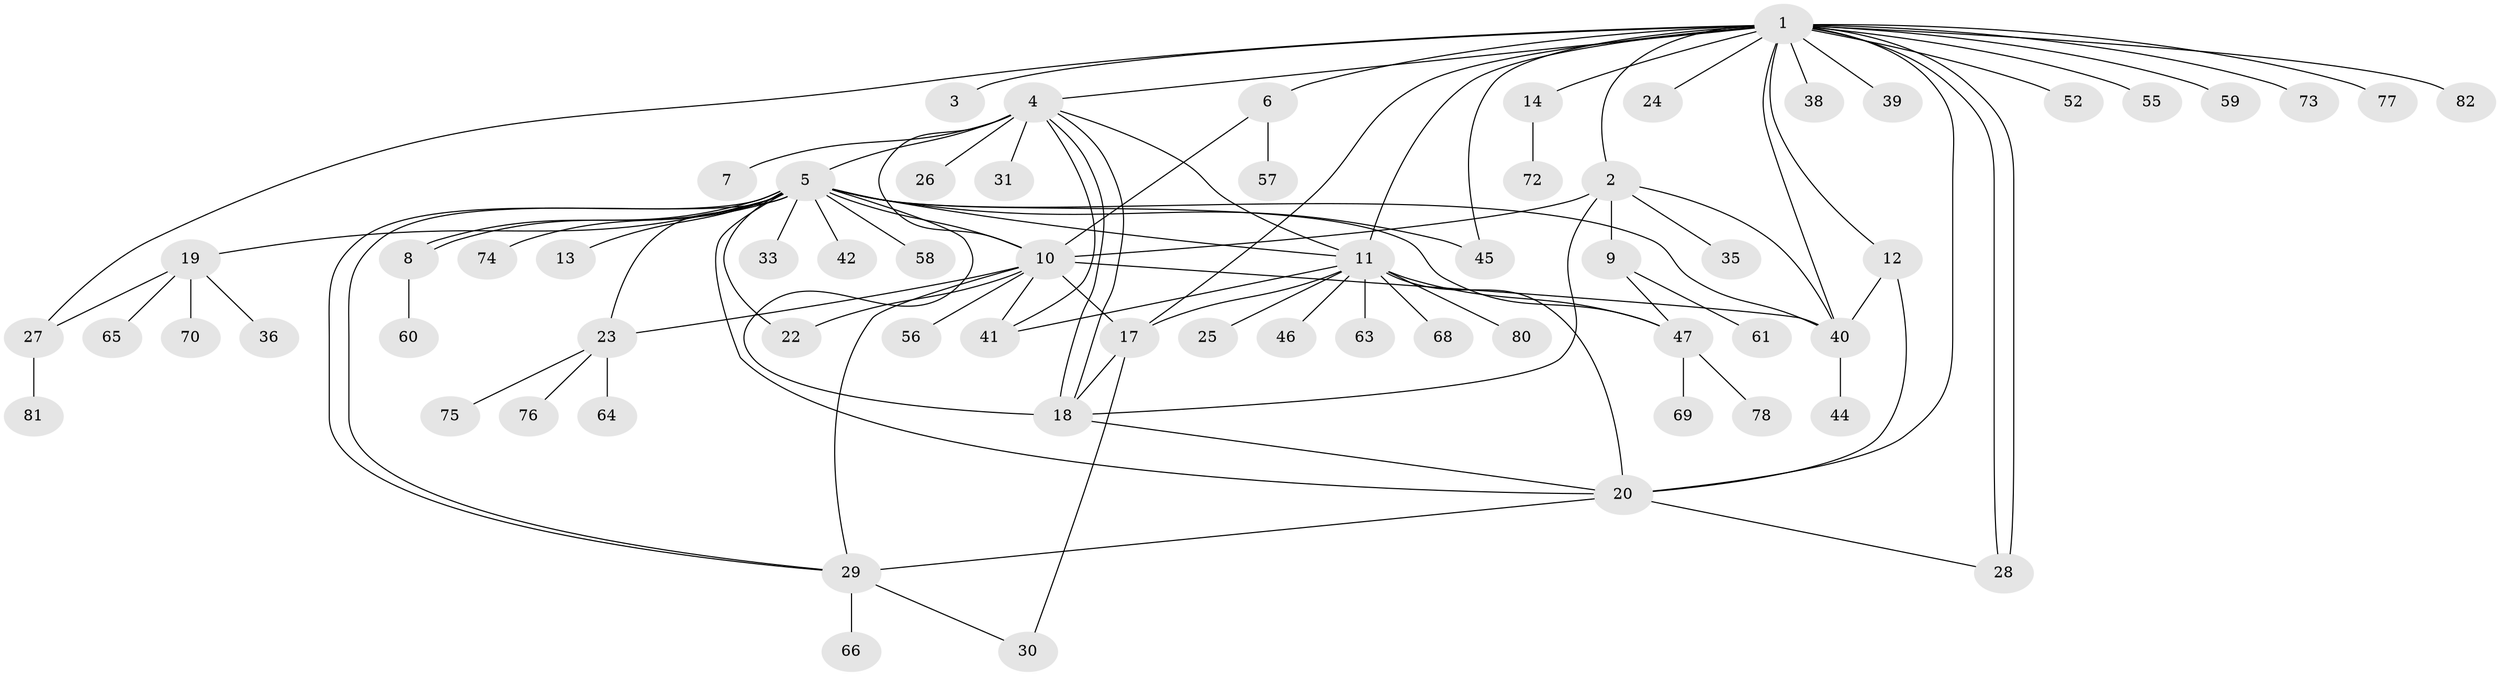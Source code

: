 // original degree distribution, {23: 0.023809523809523808, 7: 0.05952380952380952, 1: 0.5476190476190477, 9: 0.011904761904761904, 3: 0.08333333333333333, 2: 0.11904761904761904, 8: 0.023809523809523808, 4: 0.07142857142857142, 6: 0.047619047619047616, 5: 0.011904761904761904}
// Generated by graph-tools (version 1.1) at 2025/41/03/06/25 10:41:46]
// undirected, 65 vertices, 98 edges
graph export_dot {
graph [start="1"]
  node [color=gray90,style=filled];
  1 [super="+16"];
  2 [super="+83"];
  3;
  4 [super="+15"];
  5 [super="+51"];
  6 [super="+54"];
  7;
  8 [super="+21"];
  9;
  10 [super="+48"];
  11 [super="+34"];
  12 [super="+43"];
  13;
  14;
  17 [super="+37"];
  18;
  19 [super="+67"];
  20 [super="+84"];
  22;
  23 [super="+49"];
  24;
  25;
  26;
  27;
  28 [super="+79"];
  29 [super="+32"];
  30 [super="+53"];
  31;
  33;
  35;
  36;
  38;
  39;
  40 [super="+50"];
  41 [super="+71"];
  42;
  44;
  45;
  46;
  47 [super="+62"];
  52;
  55;
  56;
  57;
  58;
  59;
  60;
  61;
  63;
  64;
  65;
  66;
  68;
  69;
  70;
  72;
  73;
  74;
  75;
  76;
  77;
  78;
  80;
  81;
  82;
  1 -- 2;
  1 -- 3;
  1 -- 4;
  1 -- 6;
  1 -- 11;
  1 -- 12;
  1 -- 14;
  1 -- 17;
  1 -- 20;
  1 -- 24;
  1 -- 27;
  1 -- 28 [weight=2];
  1 -- 28;
  1 -- 38;
  1 -- 39;
  1 -- 40;
  1 -- 45;
  1 -- 52;
  1 -- 73;
  1 -- 77;
  1 -- 82;
  1 -- 59;
  1 -- 55;
  2 -- 9;
  2 -- 10;
  2 -- 18;
  2 -- 35;
  2 -- 40;
  4 -- 5;
  4 -- 7 [weight=2];
  4 -- 18;
  4 -- 18;
  4 -- 26;
  4 -- 41;
  4 -- 10;
  4 -- 31;
  4 -- 11;
  5 -- 8;
  5 -- 8;
  5 -- 10 [weight=2];
  5 -- 11;
  5 -- 13;
  5 -- 18;
  5 -- 19;
  5 -- 22;
  5 -- 23;
  5 -- 29;
  5 -- 29;
  5 -- 33;
  5 -- 40 [weight=2];
  5 -- 42;
  5 -- 45;
  5 -- 47;
  5 -- 58;
  5 -- 74;
  5 -- 20;
  6 -- 57;
  6 -- 10;
  8 -- 60;
  9 -- 47;
  9 -- 61;
  10 -- 22;
  10 -- 56;
  10 -- 29;
  10 -- 17;
  10 -- 23;
  10 -- 40;
  10 -- 41;
  11 -- 17 [weight=2];
  11 -- 25;
  11 -- 41;
  11 -- 47 [weight=2];
  11 -- 68;
  11 -- 46;
  11 -- 80;
  11 -- 20;
  11 -- 63;
  12 -- 40;
  12 -- 20;
  14 -- 72;
  17 -- 18;
  17 -- 30;
  18 -- 20;
  19 -- 27;
  19 -- 36;
  19 -- 65;
  19 -- 70;
  20 -- 28;
  20 -- 29;
  23 -- 64;
  23 -- 75;
  23 -- 76;
  27 -- 81;
  29 -- 66;
  29 -- 30;
  40 -- 44;
  47 -- 69;
  47 -- 78;
}
